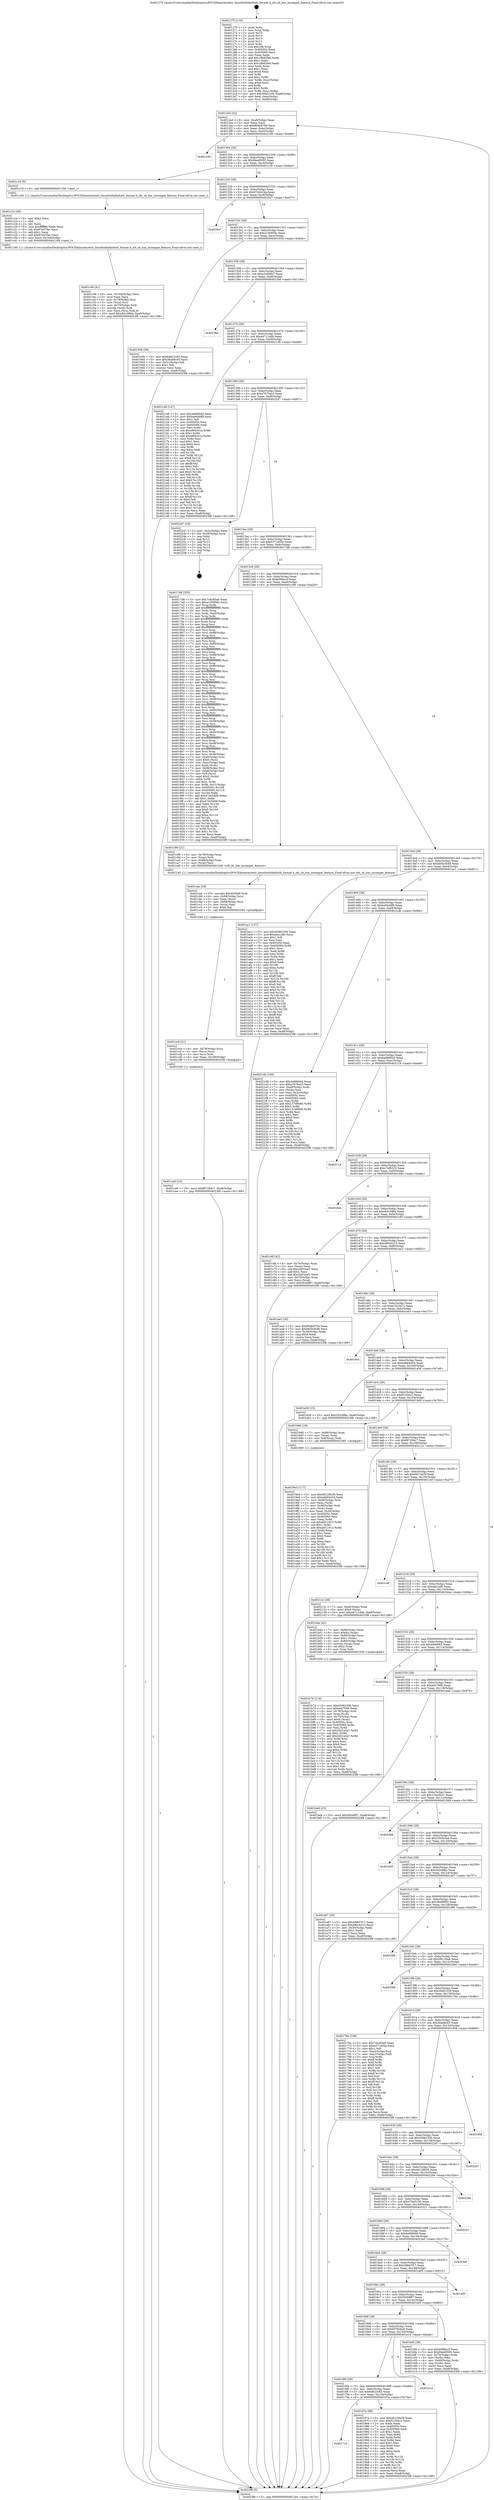 digraph "0x401270" {
  label = "0x401270 (/mnt/c/Users/mathe/Desktop/tcc/POCII/binaries/extr_linuxfsxfslibxfsxfs_format.h_xfs_sb_has_incompat_feature_Final-ollvm.out::main(0))"
  labelloc = "t"
  node[shape=record]

  Entry [label="",width=0.3,height=0.3,shape=circle,fillcolor=black,style=filled]
  "0x4012e4" [label="{
     0x4012e4 [32]\l
     | [instrs]\l
     &nbsp;&nbsp;0x4012e4 \<+6\>: mov -0xa8(%rbp),%eax\l
     &nbsp;&nbsp;0x4012ea \<+2\>: mov %eax,%ecx\l
     &nbsp;&nbsp;0x4012ec \<+6\>: sub $0x90db9764,%ecx\l
     &nbsp;&nbsp;0x4012f2 \<+6\>: mov %eax,-0xbc(%rbp)\l
     &nbsp;&nbsp;0x4012f8 \<+6\>: mov %ecx,-0xc0(%rbp)\l
     &nbsp;&nbsp;0x4012fe \<+6\>: je 0000000000402109 \<main+0xe99\>\l
  }"]
  "0x402109" [label="{
     0x402109\l
  }", style=dashed]
  "0x401304" [label="{
     0x401304 [28]\l
     | [instrs]\l
     &nbsp;&nbsp;0x401304 \<+5\>: jmp 0000000000401309 \<main+0x99\>\l
     &nbsp;&nbsp;0x401309 \<+6\>: mov -0xbc(%rbp),%eax\l
     &nbsp;&nbsp;0x40130f \<+5\>: sub $0x94ed0595,%eax\l
     &nbsp;&nbsp;0x401314 \<+6\>: mov %eax,-0xc4(%rbp)\l
     &nbsp;&nbsp;0x40131a \<+6\>: je 0000000000401c19 \<main+0x9a9\>\l
  }"]
  Exit [label="",width=0.3,height=0.3,shape=circle,fillcolor=black,style=filled,peripheries=2]
  "0x401c19" [label="{
     0x401c19 [5]\l
     | [instrs]\l
     &nbsp;&nbsp;0x401c19 \<+5\>: call 0000000000401160 \<next_i\>\l
     | [calls]\l
     &nbsp;&nbsp;0x401160 \{1\} (/mnt/c/Users/mathe/Desktop/tcc/POCII/binaries/extr_linuxfsxfslibxfsxfs_format.h_xfs_sb_has_incompat_feature_Final-ollvm.out::next_i)\l
  }"]
  "0x401320" [label="{
     0x401320 [28]\l
     | [instrs]\l
     &nbsp;&nbsp;0x401320 \<+5\>: jmp 0000000000401325 \<main+0xb5\>\l
     &nbsp;&nbsp;0x401325 \<+6\>: mov -0xbc(%rbp),%eax\l
     &nbsp;&nbsp;0x40132b \<+5\>: sub $0x9744424a,%eax\l
     &nbsp;&nbsp;0x401330 \<+6\>: mov %eax,-0xc8(%rbp)\l
     &nbsp;&nbsp;0x401336 \<+6\>: je 00000000004020a7 \<main+0xe37\>\l
  }"]
  "0x401ce0" [label="{
     0x401ce0 [15]\l
     | [instrs]\l
     &nbsp;&nbsp;0x401ce0 \<+10\>: movl $0xf87284c7,-0xa8(%rbp)\l
     &nbsp;&nbsp;0x401cea \<+5\>: jmp 00000000004023f8 \<main+0x1188\>\l
  }"]
  "0x4020a7" [label="{
     0x4020a7\l
  }", style=dashed]
  "0x40133c" [label="{
     0x40133c [28]\l
     | [instrs]\l
     &nbsp;&nbsp;0x40133c \<+5\>: jmp 0000000000401341 \<main+0xd1\>\l
     &nbsp;&nbsp;0x401341 \<+6\>: mov -0xbc(%rbp),%eax\l
     &nbsp;&nbsp;0x401347 \<+5\>: sub $0xa150958c,%eax\l
     &nbsp;&nbsp;0x40134c \<+6\>: mov %eax,-0xcc(%rbp)\l
     &nbsp;&nbsp;0x401352 \<+6\>: je 000000000040193b \<main+0x6cb\>\l
  }"]
  "0x401ccb" [label="{
     0x401ccb [21]\l
     | [instrs]\l
     &nbsp;&nbsp;0x401ccb \<+4\>: mov -0x78(%rbp),%rcx\l
     &nbsp;&nbsp;0x401ccf \<+3\>: mov (%rcx),%rcx\l
     &nbsp;&nbsp;0x401cd2 \<+3\>: mov %rcx,%rdi\l
     &nbsp;&nbsp;0x401cd5 \<+6\>: mov %eax,-0x168(%rbp)\l
     &nbsp;&nbsp;0x401cdb \<+5\>: call 0000000000401030 \<free@plt\>\l
     | [calls]\l
     &nbsp;&nbsp;0x401030 \{1\} (unknown)\l
  }"]
  "0x40193b" [label="{
     0x40193b [30]\l
     | [instrs]\l
     &nbsp;&nbsp;0x40193b \<+5\>: mov $0x6d623c63,%eax\l
     &nbsp;&nbsp;0x401940 \<+5\>: mov $0x36ab8c05,%ecx\l
     &nbsp;&nbsp;0x401945 \<+3\>: mov -0x31(%rbp),%dl\l
     &nbsp;&nbsp;0x401948 \<+3\>: test $0x1,%dl\l
     &nbsp;&nbsp;0x40194b \<+3\>: cmovne %ecx,%eax\l
     &nbsp;&nbsp;0x40194e \<+6\>: mov %eax,-0xa8(%rbp)\l
     &nbsp;&nbsp;0x401954 \<+5\>: jmp 00000000004023f8 \<main+0x1188\>\l
  }"]
  "0x401358" [label="{
     0x401358 [28]\l
     | [instrs]\l
     &nbsp;&nbsp;0x401358 \<+5\>: jmp 000000000040135d \<main+0xed\>\l
     &nbsp;&nbsp;0x40135d \<+6\>: mov -0xbc(%rbp),%eax\l
     &nbsp;&nbsp;0x401363 \<+5\>: sub $0xa3c68da7,%eax\l
     &nbsp;&nbsp;0x401368 \<+6\>: mov %eax,-0xd0(%rbp)\l
     &nbsp;&nbsp;0x40136e \<+6\>: je 00000000004023be \<main+0x114e\>\l
  }"]
  "0x401cae" [label="{
     0x401cae [29]\l
     | [instrs]\l
     &nbsp;&nbsp;0x401cae \<+10\>: movabs $0x4030d6,%rdi\l
     &nbsp;&nbsp;0x401cb8 \<+4\>: mov -0x68(%rbp),%rcx\l
     &nbsp;&nbsp;0x401cbc \<+2\>: mov %eax,(%rcx)\l
     &nbsp;&nbsp;0x401cbe \<+4\>: mov -0x68(%rbp),%rcx\l
     &nbsp;&nbsp;0x401cc2 \<+2\>: mov (%rcx),%esi\l
     &nbsp;&nbsp;0x401cc4 \<+2\>: mov $0x0,%al\l
     &nbsp;&nbsp;0x401cc6 \<+5\>: call 0000000000401040 \<printf@plt\>\l
     | [calls]\l
     &nbsp;&nbsp;0x401040 \{1\} (unknown)\l
  }"]
  "0x4023be" [label="{
     0x4023be\l
  }", style=dashed]
  "0x401374" [label="{
     0x401374 [28]\l
     | [instrs]\l
     &nbsp;&nbsp;0x401374 \<+5\>: jmp 0000000000401379 \<main+0x109\>\l
     &nbsp;&nbsp;0x401379 \<+6\>: mov -0xbc(%rbp),%eax\l
     &nbsp;&nbsp;0x40137f \<+5\>: sub $0xa4711ddb,%eax\l
     &nbsp;&nbsp;0x401384 \<+6\>: mov %eax,-0xd4(%rbp)\l
     &nbsp;&nbsp;0x40138a \<+6\>: je 0000000000402148 \<main+0xed8\>\l
  }"]
  "0x401c46" [label="{
     0x401c46 [41]\l
     | [instrs]\l
     &nbsp;&nbsp;0x401c46 \<+6\>: mov -0x164(%rbp),%ecx\l
     &nbsp;&nbsp;0x401c4c \<+3\>: imul %eax,%ecx\l
     &nbsp;&nbsp;0x401c4f \<+4\>: mov -0x78(%rbp),%rsi\l
     &nbsp;&nbsp;0x401c53 \<+3\>: mov (%rsi),%rsi\l
     &nbsp;&nbsp;0x401c56 \<+4\>: mov -0x70(%rbp),%rdi\l
     &nbsp;&nbsp;0x401c5a \<+3\>: movslq (%rdi),%rdi\l
     &nbsp;&nbsp;0x401c5d \<+3\>: mov %ecx,(%rsi,%rdi,4)\l
     &nbsp;&nbsp;0x401c60 \<+10\>: movl $0xcb5c586a,-0xa8(%rbp)\l
     &nbsp;&nbsp;0x401c6a \<+5\>: jmp 00000000004023f8 \<main+0x1188\>\l
  }"]
  "0x402148" [label="{
     0x402148 [147]\l
     | [instrs]\l
     &nbsp;&nbsp;0x402148 \<+5\>: mov $0x4e6fd0dd,%eax\l
     &nbsp;&nbsp;0x40214d \<+5\>: mov $0xba94ddf9,%ecx\l
     &nbsp;&nbsp;0x402152 \<+2\>: mov $0x1,%dl\l
     &nbsp;&nbsp;0x402154 \<+7\>: mov 0x40505c,%esi\l
     &nbsp;&nbsp;0x40215b \<+7\>: mov 0x405060,%edi\l
     &nbsp;&nbsp;0x402162 \<+3\>: mov %esi,%r8d\l
     &nbsp;&nbsp;0x402165 \<+7\>: sub $0xe8f4cb1a,%r8d\l
     &nbsp;&nbsp;0x40216c \<+4\>: sub $0x1,%r8d\l
     &nbsp;&nbsp;0x402170 \<+7\>: add $0xe8f4cb1a,%r8d\l
     &nbsp;&nbsp;0x402177 \<+4\>: imul %r8d,%esi\l
     &nbsp;&nbsp;0x40217b \<+3\>: and $0x1,%esi\l
     &nbsp;&nbsp;0x40217e \<+3\>: cmp $0x0,%esi\l
     &nbsp;&nbsp;0x402181 \<+4\>: sete %r9b\l
     &nbsp;&nbsp;0x402185 \<+3\>: cmp $0xa,%edi\l
     &nbsp;&nbsp;0x402188 \<+4\>: setl %r10b\l
     &nbsp;&nbsp;0x40218c \<+3\>: mov %r9b,%r11b\l
     &nbsp;&nbsp;0x40218f \<+4\>: xor $0xff,%r11b\l
     &nbsp;&nbsp;0x402193 \<+3\>: mov %r10b,%bl\l
     &nbsp;&nbsp;0x402196 \<+3\>: xor $0xff,%bl\l
     &nbsp;&nbsp;0x402199 \<+3\>: xor $0x0,%dl\l
     &nbsp;&nbsp;0x40219c \<+3\>: mov %r11b,%r14b\l
     &nbsp;&nbsp;0x40219f \<+4\>: and $0x0,%r14b\l
     &nbsp;&nbsp;0x4021a3 \<+3\>: and %dl,%r9b\l
     &nbsp;&nbsp;0x4021a6 \<+3\>: mov %bl,%r15b\l
     &nbsp;&nbsp;0x4021a9 \<+4\>: and $0x0,%r15b\l
     &nbsp;&nbsp;0x4021ad \<+3\>: and %dl,%r10b\l
     &nbsp;&nbsp;0x4021b0 \<+3\>: or %r9b,%r14b\l
     &nbsp;&nbsp;0x4021b3 \<+3\>: or %r10b,%r15b\l
     &nbsp;&nbsp;0x4021b6 \<+3\>: xor %r15b,%r14b\l
     &nbsp;&nbsp;0x4021b9 \<+3\>: or %bl,%r11b\l
     &nbsp;&nbsp;0x4021bc \<+4\>: xor $0xff,%r11b\l
     &nbsp;&nbsp;0x4021c0 \<+3\>: or $0x0,%dl\l
     &nbsp;&nbsp;0x4021c3 \<+3\>: and %dl,%r11b\l
     &nbsp;&nbsp;0x4021c6 \<+3\>: or %r11b,%r14b\l
     &nbsp;&nbsp;0x4021c9 \<+4\>: test $0x1,%r14b\l
     &nbsp;&nbsp;0x4021cd \<+3\>: cmovne %ecx,%eax\l
     &nbsp;&nbsp;0x4021d0 \<+6\>: mov %eax,-0xa8(%rbp)\l
     &nbsp;&nbsp;0x4021d6 \<+5\>: jmp 00000000004023f8 \<main+0x1188\>\l
  }"]
  "0x401390" [label="{
     0x401390 [28]\l
     | [instrs]\l
     &nbsp;&nbsp;0x401390 \<+5\>: jmp 0000000000401395 \<main+0x125\>\l
     &nbsp;&nbsp;0x401395 \<+6\>: mov -0xbc(%rbp),%eax\l
     &nbsp;&nbsp;0x40139b \<+5\>: sub $0xa767bac3,%eax\l
     &nbsp;&nbsp;0x4013a0 \<+6\>: mov %eax,-0xd8(%rbp)\l
     &nbsp;&nbsp;0x4013a6 \<+6\>: je 0000000000402247 \<main+0xfd7\>\l
  }"]
  "0x401c1e" [label="{
     0x401c1e [40]\l
     | [instrs]\l
     &nbsp;&nbsp;0x401c1e \<+5\>: mov $0x2,%ecx\l
     &nbsp;&nbsp;0x401c23 \<+1\>: cltd\l
     &nbsp;&nbsp;0x401c24 \<+2\>: idiv %ecx\l
     &nbsp;&nbsp;0x401c26 \<+6\>: imul $0xfffffffe,%edx,%ecx\l
     &nbsp;&nbsp;0x401c2c \<+6\>: sub $0x87e07fac,%ecx\l
     &nbsp;&nbsp;0x401c32 \<+3\>: add $0x1,%ecx\l
     &nbsp;&nbsp;0x401c35 \<+6\>: add $0x87e07fac,%ecx\l
     &nbsp;&nbsp;0x401c3b \<+6\>: mov %ecx,-0x164(%rbp)\l
     &nbsp;&nbsp;0x401c41 \<+5\>: call 0000000000401160 \<next_i\>\l
     | [calls]\l
     &nbsp;&nbsp;0x401160 \{1\} (/mnt/c/Users/mathe/Desktop/tcc/POCII/binaries/extr_linuxfsxfslibxfsxfs_format.h_xfs_sb_has_incompat_feature_Final-ollvm.out::next_i)\l
  }"]
  "0x402247" [label="{
     0x402247 [18]\l
     | [instrs]\l
     &nbsp;&nbsp;0x402247 \<+3\>: mov -0x2c(%rbp),%eax\l
     &nbsp;&nbsp;0x40224a \<+4\>: lea -0x28(%rbp),%rsp\l
     &nbsp;&nbsp;0x40224e \<+1\>: pop %rbx\l
     &nbsp;&nbsp;0x40224f \<+2\>: pop %r12\l
     &nbsp;&nbsp;0x402251 \<+2\>: pop %r13\l
     &nbsp;&nbsp;0x402253 \<+2\>: pop %r14\l
     &nbsp;&nbsp;0x402255 \<+2\>: pop %r15\l
     &nbsp;&nbsp;0x402257 \<+1\>: pop %rbp\l
     &nbsp;&nbsp;0x402258 \<+1\>: ret\l
  }"]
  "0x4013ac" [label="{
     0x4013ac [28]\l
     | [instrs]\l
     &nbsp;&nbsp;0x4013ac \<+5\>: jmp 00000000004013b1 \<main+0x141\>\l
     &nbsp;&nbsp;0x4013b1 \<+6\>: mov -0xbc(%rbp),%eax\l
     &nbsp;&nbsp;0x4013b7 \<+5\>: sub $0xb371405e,%eax\l
     &nbsp;&nbsp;0x4013bc \<+6\>: mov %eax,-0xdc(%rbp)\l
     &nbsp;&nbsp;0x4013c2 \<+6\>: je 00000000004017d8 \<main+0x568\>\l
  }"]
  "0x401b74" [label="{
     0x401b74 [114]\l
     | [instrs]\l
     &nbsp;&nbsp;0x401b74 \<+5\>: mov $0x45962356,%ecx\l
     &nbsp;&nbsp;0x401b79 \<+5\>: mov $0xeeb7066,%edx\l
     &nbsp;&nbsp;0x401b7e \<+4\>: mov -0x78(%rbp),%rdi\l
     &nbsp;&nbsp;0x401b82 \<+3\>: mov %rax,(%rdi)\l
     &nbsp;&nbsp;0x401b85 \<+4\>: mov -0x70(%rbp),%rax\l
     &nbsp;&nbsp;0x401b89 \<+6\>: movl $0x0,(%rax)\l
     &nbsp;&nbsp;0x401b8f \<+7\>: mov 0x40505c,%esi\l
     &nbsp;&nbsp;0x401b96 \<+8\>: mov 0x405060,%r8d\l
     &nbsp;&nbsp;0x401b9e \<+3\>: mov %esi,%r9d\l
     &nbsp;&nbsp;0x401ba1 \<+7\>: sub $0x2d21a5a7,%r9d\l
     &nbsp;&nbsp;0x401ba8 \<+4\>: sub $0x1,%r9d\l
     &nbsp;&nbsp;0x401bac \<+7\>: add $0x2d21a5a7,%r9d\l
     &nbsp;&nbsp;0x401bb3 \<+4\>: imul %r9d,%esi\l
     &nbsp;&nbsp;0x401bb7 \<+3\>: and $0x1,%esi\l
     &nbsp;&nbsp;0x401bba \<+3\>: cmp $0x0,%esi\l
     &nbsp;&nbsp;0x401bbd \<+4\>: sete %r10b\l
     &nbsp;&nbsp;0x401bc1 \<+4\>: cmp $0xa,%r8d\l
     &nbsp;&nbsp;0x401bc5 \<+4\>: setl %r11b\l
     &nbsp;&nbsp;0x401bc9 \<+3\>: mov %r10b,%bl\l
     &nbsp;&nbsp;0x401bcc \<+3\>: and %r11b,%bl\l
     &nbsp;&nbsp;0x401bcf \<+3\>: xor %r11b,%r10b\l
     &nbsp;&nbsp;0x401bd2 \<+3\>: or %r10b,%bl\l
     &nbsp;&nbsp;0x401bd5 \<+3\>: test $0x1,%bl\l
     &nbsp;&nbsp;0x401bd8 \<+3\>: cmovne %edx,%ecx\l
     &nbsp;&nbsp;0x401bdb \<+6\>: mov %ecx,-0xa8(%rbp)\l
     &nbsp;&nbsp;0x401be1 \<+5\>: jmp 00000000004023f8 \<main+0x1188\>\l
  }"]
  "0x4017d8" [label="{
     0x4017d8 [355]\l
     | [instrs]\l
     &nbsp;&nbsp;0x4017d8 \<+5\>: mov $0x7c6c85a0,%eax\l
     &nbsp;&nbsp;0x4017dd \<+5\>: mov $0xa150958c,%ecx\l
     &nbsp;&nbsp;0x4017e2 \<+3\>: mov %rsp,%rdx\l
     &nbsp;&nbsp;0x4017e5 \<+4\>: add $0xfffffffffffffff0,%rdx\l
     &nbsp;&nbsp;0x4017e9 \<+3\>: mov %rdx,%rsp\l
     &nbsp;&nbsp;0x4017ec \<+7\>: mov %rdx,-0xa0(%rbp)\l
     &nbsp;&nbsp;0x4017f3 \<+3\>: mov %rsp,%rdx\l
     &nbsp;&nbsp;0x4017f6 \<+4\>: add $0xfffffffffffffff0,%rdx\l
     &nbsp;&nbsp;0x4017fa \<+3\>: mov %rdx,%rsp\l
     &nbsp;&nbsp;0x4017fd \<+3\>: mov %rsp,%rsi\l
     &nbsp;&nbsp;0x401800 \<+4\>: add $0xfffffffffffffff0,%rsi\l
     &nbsp;&nbsp;0x401804 \<+3\>: mov %rsi,%rsp\l
     &nbsp;&nbsp;0x401807 \<+7\>: mov %rsi,-0x98(%rbp)\l
     &nbsp;&nbsp;0x40180e \<+3\>: mov %rsp,%rsi\l
     &nbsp;&nbsp;0x401811 \<+4\>: add $0xfffffffffffffff0,%rsi\l
     &nbsp;&nbsp;0x401815 \<+3\>: mov %rsi,%rsp\l
     &nbsp;&nbsp;0x401818 \<+7\>: mov %rsi,-0x90(%rbp)\l
     &nbsp;&nbsp;0x40181f \<+3\>: mov %rsp,%rsi\l
     &nbsp;&nbsp;0x401822 \<+4\>: add $0xfffffffffffffff0,%rsi\l
     &nbsp;&nbsp;0x401826 \<+3\>: mov %rsi,%rsp\l
     &nbsp;&nbsp;0x401829 \<+7\>: mov %rsi,-0x88(%rbp)\l
     &nbsp;&nbsp;0x401830 \<+3\>: mov %rsp,%rsi\l
     &nbsp;&nbsp;0x401833 \<+4\>: add $0xfffffffffffffff0,%rsi\l
     &nbsp;&nbsp;0x401837 \<+3\>: mov %rsi,%rsp\l
     &nbsp;&nbsp;0x40183a \<+4\>: mov %rsi,-0x80(%rbp)\l
     &nbsp;&nbsp;0x40183e \<+3\>: mov %rsp,%rsi\l
     &nbsp;&nbsp;0x401841 \<+4\>: add $0xfffffffffffffff0,%rsi\l
     &nbsp;&nbsp;0x401845 \<+3\>: mov %rsi,%rsp\l
     &nbsp;&nbsp;0x401848 \<+4\>: mov %rsi,-0x78(%rbp)\l
     &nbsp;&nbsp;0x40184c \<+3\>: mov %rsp,%rsi\l
     &nbsp;&nbsp;0x40184f \<+4\>: add $0xfffffffffffffff0,%rsi\l
     &nbsp;&nbsp;0x401853 \<+3\>: mov %rsi,%rsp\l
     &nbsp;&nbsp;0x401856 \<+4\>: mov %rsi,-0x70(%rbp)\l
     &nbsp;&nbsp;0x40185a \<+3\>: mov %rsp,%rsi\l
     &nbsp;&nbsp;0x40185d \<+4\>: add $0xfffffffffffffff0,%rsi\l
     &nbsp;&nbsp;0x401861 \<+3\>: mov %rsi,%rsp\l
     &nbsp;&nbsp;0x401864 \<+4\>: mov %rsi,-0x68(%rbp)\l
     &nbsp;&nbsp;0x401868 \<+3\>: mov %rsp,%rsi\l
     &nbsp;&nbsp;0x40186b \<+4\>: add $0xfffffffffffffff0,%rsi\l
     &nbsp;&nbsp;0x40186f \<+3\>: mov %rsi,%rsp\l
     &nbsp;&nbsp;0x401872 \<+4\>: mov %rsi,-0x60(%rbp)\l
     &nbsp;&nbsp;0x401876 \<+3\>: mov %rsp,%rsi\l
     &nbsp;&nbsp;0x401879 \<+4\>: add $0xfffffffffffffff0,%rsi\l
     &nbsp;&nbsp;0x40187d \<+3\>: mov %rsi,%rsp\l
     &nbsp;&nbsp;0x401880 \<+4\>: mov %rsi,-0x58(%rbp)\l
     &nbsp;&nbsp;0x401884 \<+3\>: mov %rsp,%rsi\l
     &nbsp;&nbsp;0x401887 \<+4\>: add $0xfffffffffffffff0,%rsi\l
     &nbsp;&nbsp;0x40188b \<+3\>: mov %rsi,%rsp\l
     &nbsp;&nbsp;0x40188e \<+4\>: mov %rsi,-0x50(%rbp)\l
     &nbsp;&nbsp;0x401892 \<+3\>: mov %rsp,%rsi\l
     &nbsp;&nbsp;0x401895 \<+4\>: add $0xfffffffffffffff0,%rsi\l
     &nbsp;&nbsp;0x401899 \<+3\>: mov %rsi,%rsp\l
     &nbsp;&nbsp;0x40189c \<+4\>: mov %rsi,-0x48(%rbp)\l
     &nbsp;&nbsp;0x4018a0 \<+3\>: mov %rsp,%rsi\l
     &nbsp;&nbsp;0x4018a3 \<+4\>: add $0xfffffffffffffff0,%rsi\l
     &nbsp;&nbsp;0x4018a7 \<+3\>: mov %rsi,%rsp\l
     &nbsp;&nbsp;0x4018aa \<+4\>: mov %rsi,-0x40(%rbp)\l
     &nbsp;&nbsp;0x4018ae \<+7\>: mov -0xa0(%rbp),%rsi\l
     &nbsp;&nbsp;0x4018b5 \<+6\>: movl $0x0,(%rsi)\l
     &nbsp;&nbsp;0x4018bb \<+6\>: mov -0xac(%rbp),%edi\l
     &nbsp;&nbsp;0x4018c1 \<+2\>: mov %edi,(%rdx)\l
     &nbsp;&nbsp;0x4018c3 \<+7\>: mov -0x98(%rbp),%rsi\l
     &nbsp;&nbsp;0x4018ca \<+7\>: mov -0xb8(%rbp),%r8\l
     &nbsp;&nbsp;0x4018d1 \<+3\>: mov %r8,(%rsi)\l
     &nbsp;&nbsp;0x4018d4 \<+3\>: cmpl $0x2,(%rdx)\l
     &nbsp;&nbsp;0x4018d7 \<+4\>: setne %r9b\l
     &nbsp;&nbsp;0x4018db \<+4\>: and $0x1,%r9b\l
     &nbsp;&nbsp;0x4018df \<+4\>: mov %r9b,-0x31(%rbp)\l
     &nbsp;&nbsp;0x4018e3 \<+8\>: mov 0x40505c,%r10d\l
     &nbsp;&nbsp;0x4018eb \<+8\>: mov 0x405060,%r11d\l
     &nbsp;&nbsp;0x4018f3 \<+3\>: mov %r10d,%ebx\l
     &nbsp;&nbsp;0x4018f6 \<+6\>: add $0x472b5d06,%ebx\l
     &nbsp;&nbsp;0x4018fc \<+3\>: sub $0x1,%ebx\l
     &nbsp;&nbsp;0x4018ff \<+6\>: sub $0x472b5d06,%ebx\l
     &nbsp;&nbsp;0x401905 \<+4\>: imul %ebx,%r10d\l
     &nbsp;&nbsp;0x401909 \<+4\>: and $0x1,%r10d\l
     &nbsp;&nbsp;0x40190d \<+4\>: cmp $0x0,%r10d\l
     &nbsp;&nbsp;0x401911 \<+4\>: sete %r9b\l
     &nbsp;&nbsp;0x401915 \<+4\>: cmp $0xa,%r11d\l
     &nbsp;&nbsp;0x401919 \<+4\>: setl %r14b\l
     &nbsp;&nbsp;0x40191d \<+3\>: mov %r9b,%r15b\l
     &nbsp;&nbsp;0x401920 \<+3\>: and %r14b,%r15b\l
     &nbsp;&nbsp;0x401923 \<+3\>: xor %r14b,%r9b\l
     &nbsp;&nbsp;0x401926 \<+3\>: or %r9b,%r15b\l
     &nbsp;&nbsp;0x401929 \<+4\>: test $0x1,%r15b\l
     &nbsp;&nbsp;0x40192d \<+3\>: cmovne %ecx,%eax\l
     &nbsp;&nbsp;0x401930 \<+6\>: mov %eax,-0xa8(%rbp)\l
     &nbsp;&nbsp;0x401936 \<+5\>: jmp 00000000004023f8 \<main+0x1188\>\l
  }"]
  "0x4013c8" [label="{
     0x4013c8 [28]\l
     | [instrs]\l
     &nbsp;&nbsp;0x4013c8 \<+5\>: jmp 00000000004013cd \<main+0x15d\>\l
     &nbsp;&nbsp;0x4013cd \<+6\>: mov -0xbc(%rbp),%eax\l
     &nbsp;&nbsp;0x4013d3 \<+5\>: sub $0xb5f9accf,%eax\l
     &nbsp;&nbsp;0x4013d8 \<+6\>: mov %eax,-0xe0(%rbp)\l
     &nbsp;&nbsp;0x4013de \<+6\>: je 0000000000401c99 \<main+0xa29\>\l
  }"]
  "0x4019e3" [label="{
     0x4019e3 [117]\l
     | [instrs]\l
     &nbsp;&nbsp;0x4019e3 \<+5\>: mov $0x46129b59,%ecx\l
     &nbsp;&nbsp;0x4019e8 \<+5\>: mov $0xedb64454,%edx\l
     &nbsp;&nbsp;0x4019ed \<+7\>: mov -0x90(%rbp),%rdi\l
     &nbsp;&nbsp;0x4019f4 \<+2\>: mov %eax,(%rdi)\l
     &nbsp;&nbsp;0x4019f6 \<+7\>: mov -0x90(%rbp),%rdi\l
     &nbsp;&nbsp;0x4019fd \<+2\>: mov (%rdi),%eax\l
     &nbsp;&nbsp;0x4019ff \<+3\>: mov %eax,-0x30(%rbp)\l
     &nbsp;&nbsp;0x401a02 \<+7\>: mov 0x40505c,%eax\l
     &nbsp;&nbsp;0x401a09 \<+7\>: mov 0x405060,%esi\l
     &nbsp;&nbsp;0x401a10 \<+3\>: mov %eax,%r8d\l
     &nbsp;&nbsp;0x401a13 \<+7\>: sub $0xabf11913,%r8d\l
     &nbsp;&nbsp;0x401a1a \<+4\>: sub $0x1,%r8d\l
     &nbsp;&nbsp;0x401a1e \<+7\>: add $0xabf11913,%r8d\l
     &nbsp;&nbsp;0x401a25 \<+4\>: imul %r8d,%eax\l
     &nbsp;&nbsp;0x401a29 \<+3\>: and $0x1,%eax\l
     &nbsp;&nbsp;0x401a2c \<+3\>: cmp $0x0,%eax\l
     &nbsp;&nbsp;0x401a2f \<+4\>: sete %r9b\l
     &nbsp;&nbsp;0x401a33 \<+3\>: cmp $0xa,%esi\l
     &nbsp;&nbsp;0x401a36 \<+4\>: setl %r10b\l
     &nbsp;&nbsp;0x401a3a \<+3\>: mov %r9b,%r11b\l
     &nbsp;&nbsp;0x401a3d \<+3\>: and %r10b,%r11b\l
     &nbsp;&nbsp;0x401a40 \<+3\>: xor %r10b,%r9b\l
     &nbsp;&nbsp;0x401a43 \<+3\>: or %r9b,%r11b\l
     &nbsp;&nbsp;0x401a46 \<+4\>: test $0x1,%r11b\l
     &nbsp;&nbsp;0x401a4a \<+3\>: cmovne %edx,%ecx\l
     &nbsp;&nbsp;0x401a4d \<+6\>: mov %ecx,-0xa8(%rbp)\l
     &nbsp;&nbsp;0x401a53 \<+5\>: jmp 00000000004023f8 \<main+0x1188\>\l
  }"]
  "0x401c99" [label="{
     0x401c99 [21]\l
     | [instrs]\l
     &nbsp;&nbsp;0x401c99 \<+4\>: mov -0x78(%rbp),%rax\l
     &nbsp;&nbsp;0x401c9d \<+3\>: mov (%rax),%rdi\l
     &nbsp;&nbsp;0x401ca0 \<+7\>: mov -0x88(%rbp),%rax\l
     &nbsp;&nbsp;0x401ca7 \<+2\>: mov (%rax),%esi\l
     &nbsp;&nbsp;0x401ca9 \<+5\>: call 0000000000401240 \<xfs_sb_has_incompat_feature\>\l
     | [calls]\l
     &nbsp;&nbsp;0x401240 \{1\} (/mnt/c/Users/mathe/Desktop/tcc/POCII/binaries/extr_linuxfsxfslibxfsxfs_format.h_xfs_sb_has_incompat_feature_Final-ollvm.out::xfs_sb_has_incompat_feature)\l
  }"]
  "0x4013e4" [label="{
     0x4013e4 [28]\l
     | [instrs]\l
     &nbsp;&nbsp;0x4013e4 \<+5\>: jmp 00000000004013e9 \<main+0x179\>\l
     &nbsp;&nbsp;0x4013e9 \<+6\>: mov -0xbc(%rbp),%eax\l
     &nbsp;&nbsp;0x4013ef \<+5\>: sub $0xb65b3b48,%eax\l
     &nbsp;&nbsp;0x4013f4 \<+6\>: mov %eax,-0xe4(%rbp)\l
     &nbsp;&nbsp;0x4013fa \<+6\>: je 0000000000401ac1 \<main+0x851\>\l
  }"]
  "0x401710" [label="{
     0x401710\l
  }", style=dashed]
  "0x401ac1" [label="{
     0x401ac1 [137]\l
     | [instrs]\l
     &nbsp;&nbsp;0x401ac1 \<+5\>: mov $0x45962356,%eax\l
     &nbsp;&nbsp;0x401ac6 \<+5\>: mov $0xabe1af0,%ecx\l
     &nbsp;&nbsp;0x401acb \<+2\>: mov $0x1,%dl\l
     &nbsp;&nbsp;0x401acd \<+2\>: xor %esi,%esi\l
     &nbsp;&nbsp;0x401acf \<+7\>: mov 0x40505c,%edi\l
     &nbsp;&nbsp;0x401ad6 \<+8\>: mov 0x405060,%r8d\l
     &nbsp;&nbsp;0x401ade \<+3\>: sub $0x1,%esi\l
     &nbsp;&nbsp;0x401ae1 \<+3\>: mov %edi,%r9d\l
     &nbsp;&nbsp;0x401ae4 \<+3\>: add %esi,%r9d\l
     &nbsp;&nbsp;0x401ae7 \<+4\>: imul %r9d,%edi\l
     &nbsp;&nbsp;0x401aeb \<+3\>: and $0x1,%edi\l
     &nbsp;&nbsp;0x401aee \<+3\>: cmp $0x0,%edi\l
     &nbsp;&nbsp;0x401af1 \<+4\>: sete %r10b\l
     &nbsp;&nbsp;0x401af5 \<+4\>: cmp $0xa,%r8d\l
     &nbsp;&nbsp;0x401af9 \<+4\>: setl %r11b\l
     &nbsp;&nbsp;0x401afd \<+3\>: mov %r10b,%bl\l
     &nbsp;&nbsp;0x401b00 \<+3\>: xor $0xff,%bl\l
     &nbsp;&nbsp;0x401b03 \<+3\>: mov %r11b,%r14b\l
     &nbsp;&nbsp;0x401b06 \<+4\>: xor $0xff,%r14b\l
     &nbsp;&nbsp;0x401b0a \<+3\>: xor $0x0,%dl\l
     &nbsp;&nbsp;0x401b0d \<+3\>: mov %bl,%r15b\l
     &nbsp;&nbsp;0x401b10 \<+4\>: and $0x0,%r15b\l
     &nbsp;&nbsp;0x401b14 \<+3\>: and %dl,%r10b\l
     &nbsp;&nbsp;0x401b17 \<+3\>: mov %r14b,%r12b\l
     &nbsp;&nbsp;0x401b1a \<+4\>: and $0x0,%r12b\l
     &nbsp;&nbsp;0x401b1e \<+3\>: and %dl,%r11b\l
     &nbsp;&nbsp;0x401b21 \<+3\>: or %r10b,%r15b\l
     &nbsp;&nbsp;0x401b24 \<+3\>: or %r11b,%r12b\l
     &nbsp;&nbsp;0x401b27 \<+3\>: xor %r12b,%r15b\l
     &nbsp;&nbsp;0x401b2a \<+3\>: or %r14b,%bl\l
     &nbsp;&nbsp;0x401b2d \<+3\>: xor $0xff,%bl\l
     &nbsp;&nbsp;0x401b30 \<+3\>: or $0x0,%dl\l
     &nbsp;&nbsp;0x401b33 \<+2\>: and %dl,%bl\l
     &nbsp;&nbsp;0x401b35 \<+3\>: or %bl,%r15b\l
     &nbsp;&nbsp;0x401b38 \<+4\>: test $0x1,%r15b\l
     &nbsp;&nbsp;0x401b3c \<+3\>: cmovne %ecx,%eax\l
     &nbsp;&nbsp;0x401b3f \<+6\>: mov %eax,-0xa8(%rbp)\l
     &nbsp;&nbsp;0x401b45 \<+5\>: jmp 00000000004023f8 \<main+0x1188\>\l
  }"]
  "0x401400" [label="{
     0x401400 [28]\l
     | [instrs]\l
     &nbsp;&nbsp;0x401400 \<+5\>: jmp 0000000000401405 \<main+0x195\>\l
     &nbsp;&nbsp;0x401405 \<+6\>: mov -0xbc(%rbp),%eax\l
     &nbsp;&nbsp;0x40140b \<+5\>: sub $0xba94ddf9,%eax\l
     &nbsp;&nbsp;0x401410 \<+6\>: mov %eax,-0xe8(%rbp)\l
     &nbsp;&nbsp;0x401416 \<+6\>: je 00000000004021db \<main+0xf6b\>\l
  }"]
  "0x40197a" [label="{
     0x40197a [86]\l
     | [instrs]\l
     &nbsp;&nbsp;0x40197a \<+5\>: mov $0x46129b59,%eax\l
     &nbsp;&nbsp;0x40197f \<+5\>: mov $0xf21f34c2,%ecx\l
     &nbsp;&nbsp;0x401984 \<+2\>: xor %edx,%edx\l
     &nbsp;&nbsp;0x401986 \<+7\>: mov 0x40505c,%esi\l
     &nbsp;&nbsp;0x40198d \<+7\>: mov 0x405060,%edi\l
     &nbsp;&nbsp;0x401994 \<+3\>: sub $0x1,%edx\l
     &nbsp;&nbsp;0x401997 \<+3\>: mov %esi,%r8d\l
     &nbsp;&nbsp;0x40199a \<+3\>: add %edx,%r8d\l
     &nbsp;&nbsp;0x40199d \<+4\>: imul %r8d,%esi\l
     &nbsp;&nbsp;0x4019a1 \<+3\>: and $0x1,%esi\l
     &nbsp;&nbsp;0x4019a4 \<+3\>: cmp $0x0,%esi\l
     &nbsp;&nbsp;0x4019a7 \<+4\>: sete %r9b\l
     &nbsp;&nbsp;0x4019ab \<+3\>: cmp $0xa,%edi\l
     &nbsp;&nbsp;0x4019ae \<+4\>: setl %r10b\l
     &nbsp;&nbsp;0x4019b2 \<+3\>: mov %r9b,%r11b\l
     &nbsp;&nbsp;0x4019b5 \<+3\>: and %r10b,%r11b\l
     &nbsp;&nbsp;0x4019b8 \<+3\>: xor %r10b,%r9b\l
     &nbsp;&nbsp;0x4019bb \<+3\>: or %r9b,%r11b\l
     &nbsp;&nbsp;0x4019be \<+4\>: test $0x1,%r11b\l
     &nbsp;&nbsp;0x4019c2 \<+3\>: cmovne %ecx,%eax\l
     &nbsp;&nbsp;0x4019c5 \<+6\>: mov %eax,-0xa8(%rbp)\l
     &nbsp;&nbsp;0x4019cb \<+5\>: jmp 00000000004023f8 \<main+0x1188\>\l
  }"]
  "0x4021db" [label="{
     0x4021db [108]\l
     | [instrs]\l
     &nbsp;&nbsp;0x4021db \<+5\>: mov $0x4e6fd0dd,%eax\l
     &nbsp;&nbsp;0x4021e0 \<+5\>: mov $0xa767bac3,%ecx\l
     &nbsp;&nbsp;0x4021e5 \<+7\>: mov -0xa0(%rbp),%rdx\l
     &nbsp;&nbsp;0x4021ec \<+2\>: mov (%rdx),%esi\l
     &nbsp;&nbsp;0x4021ee \<+3\>: mov %esi,-0x2c(%rbp)\l
     &nbsp;&nbsp;0x4021f1 \<+7\>: mov 0x40505c,%esi\l
     &nbsp;&nbsp;0x4021f8 \<+7\>: mov 0x405060,%edi\l
     &nbsp;&nbsp;0x4021ff \<+3\>: mov %esi,%r8d\l
     &nbsp;&nbsp;0x402202 \<+7\>: add $0x137d8b66,%r8d\l
     &nbsp;&nbsp;0x402209 \<+4\>: sub $0x1,%r8d\l
     &nbsp;&nbsp;0x40220d \<+7\>: sub $0x137d8b66,%r8d\l
     &nbsp;&nbsp;0x402214 \<+4\>: imul %r8d,%esi\l
     &nbsp;&nbsp;0x402218 \<+3\>: and $0x1,%esi\l
     &nbsp;&nbsp;0x40221b \<+3\>: cmp $0x0,%esi\l
     &nbsp;&nbsp;0x40221e \<+4\>: sete %r9b\l
     &nbsp;&nbsp;0x402222 \<+3\>: cmp $0xa,%edi\l
     &nbsp;&nbsp;0x402225 \<+4\>: setl %r10b\l
     &nbsp;&nbsp;0x402229 \<+3\>: mov %r9b,%r11b\l
     &nbsp;&nbsp;0x40222c \<+3\>: and %r10b,%r11b\l
     &nbsp;&nbsp;0x40222f \<+3\>: xor %r10b,%r9b\l
     &nbsp;&nbsp;0x402232 \<+3\>: or %r9b,%r11b\l
     &nbsp;&nbsp;0x402235 \<+4\>: test $0x1,%r11b\l
     &nbsp;&nbsp;0x402239 \<+3\>: cmovne %ecx,%eax\l
     &nbsp;&nbsp;0x40223c \<+6\>: mov %eax,-0xa8(%rbp)\l
     &nbsp;&nbsp;0x402242 \<+5\>: jmp 00000000004023f8 \<main+0x1188\>\l
  }"]
  "0x40141c" [label="{
     0x40141c [28]\l
     | [instrs]\l
     &nbsp;&nbsp;0x40141c \<+5\>: jmp 0000000000401421 \<main+0x1b1\>\l
     &nbsp;&nbsp;0x401421 \<+6\>: mov -0xbc(%rbp),%eax\l
     &nbsp;&nbsp;0x401427 \<+5\>: sub $0xba996843,%eax\l
     &nbsp;&nbsp;0x40142c \<+6\>: mov %eax,-0xec(%rbp)\l
     &nbsp;&nbsp;0x401432 \<+6\>: je 0000000000402118 \<main+0xea8\>\l
  }"]
  "0x4016f4" [label="{
     0x4016f4 [28]\l
     | [instrs]\l
     &nbsp;&nbsp;0x4016f4 \<+5\>: jmp 00000000004016f9 \<main+0x489\>\l
     &nbsp;&nbsp;0x4016f9 \<+6\>: mov -0xbc(%rbp),%eax\l
     &nbsp;&nbsp;0x4016ff \<+5\>: sub $0x6d623c63,%eax\l
     &nbsp;&nbsp;0x401704 \<+6\>: mov %eax,-0x154(%rbp)\l
     &nbsp;&nbsp;0x40170a \<+6\>: je 000000000040197a \<main+0x70a\>\l
  }"]
  "0x402118" [label="{
     0x402118\l
  }", style=dashed]
  "0x401438" [label="{
     0x401438 [28]\l
     | [instrs]\l
     &nbsp;&nbsp;0x401438 \<+5\>: jmp 000000000040143d \<main+0x1cd\>\l
     &nbsp;&nbsp;0x40143d \<+6\>: mov -0xbc(%rbp),%eax\l
     &nbsp;&nbsp;0x401443 \<+5\>: sub $0xc7af6310,%eax\l
     &nbsp;&nbsp;0x401448 \<+6\>: mov %eax,-0xf0(%rbp)\l
     &nbsp;&nbsp;0x40144e \<+6\>: je 0000000000401d4a \<main+0xada\>\l
  }"]
  "0x401e1d" [label="{
     0x401e1d\l
  }", style=dashed]
  "0x401d4a" [label="{
     0x401d4a\l
  }", style=dashed]
  "0x401454" [label="{
     0x401454 [28]\l
     | [instrs]\l
     &nbsp;&nbsp;0x401454 \<+5\>: jmp 0000000000401459 \<main+0x1e9\>\l
     &nbsp;&nbsp;0x401459 \<+6\>: mov -0xbc(%rbp),%eax\l
     &nbsp;&nbsp;0x40145f \<+5\>: sub $0xcb5c586a,%eax\l
     &nbsp;&nbsp;0x401464 \<+6\>: mov %eax,-0xf4(%rbp)\l
     &nbsp;&nbsp;0x40146a \<+6\>: je 0000000000401c6f \<main+0x9ff\>\l
  }"]
  "0x4016d8" [label="{
     0x4016d8 [28]\l
     | [instrs]\l
     &nbsp;&nbsp;0x4016d8 \<+5\>: jmp 00000000004016dd \<main+0x46d\>\l
     &nbsp;&nbsp;0x4016dd \<+6\>: mov -0xbc(%rbp),%eax\l
     &nbsp;&nbsp;0x4016e3 \<+5\>: sub $0x6378cbc8,%eax\l
     &nbsp;&nbsp;0x4016e8 \<+6\>: mov %eax,-0x150(%rbp)\l
     &nbsp;&nbsp;0x4016ee \<+6\>: je 0000000000401e1d \<main+0xbad\>\l
  }"]
  "0x401c6f" [label="{
     0x401c6f [42]\l
     | [instrs]\l
     &nbsp;&nbsp;0x401c6f \<+4\>: mov -0x70(%rbp),%rax\l
     &nbsp;&nbsp;0x401c73 \<+2\>: mov (%rax),%ecx\l
     &nbsp;&nbsp;0x401c75 \<+6\>: sub $0x2e91baf1,%ecx\l
     &nbsp;&nbsp;0x401c7b \<+3\>: add $0x1,%ecx\l
     &nbsp;&nbsp;0x401c7e \<+6\>: add $0x2e91baf1,%ecx\l
     &nbsp;&nbsp;0x401c84 \<+4\>: mov -0x70(%rbp),%rax\l
     &nbsp;&nbsp;0x401c88 \<+2\>: mov %ecx,(%rax)\l
     &nbsp;&nbsp;0x401c8a \<+10\>: movl $0x5fc0df87,-0xa8(%rbp)\l
     &nbsp;&nbsp;0x401c94 \<+5\>: jmp 00000000004023f8 \<main+0x1188\>\l
  }"]
  "0x401470" [label="{
     0x401470 [28]\l
     | [instrs]\l
     &nbsp;&nbsp;0x401470 \<+5\>: jmp 0000000000401475 \<main+0x205\>\l
     &nbsp;&nbsp;0x401475 \<+6\>: mov -0xbc(%rbp),%eax\l
     &nbsp;&nbsp;0x40147b \<+5\>: sub $0xd80cb213,%eax\l
     &nbsp;&nbsp;0x401480 \<+6\>: mov %eax,-0xf8(%rbp)\l
     &nbsp;&nbsp;0x401486 \<+6\>: je 0000000000401aa3 \<main+0x833\>\l
  }"]
  "0x401bf5" [label="{
     0x401bf5 [36]\l
     | [instrs]\l
     &nbsp;&nbsp;0x401bf5 \<+5\>: mov $0xb5f9accf,%eax\l
     &nbsp;&nbsp;0x401bfa \<+5\>: mov $0x94ed0595,%ecx\l
     &nbsp;&nbsp;0x401bff \<+4\>: mov -0x70(%rbp),%rdx\l
     &nbsp;&nbsp;0x401c03 \<+2\>: mov (%rdx),%esi\l
     &nbsp;&nbsp;0x401c05 \<+4\>: mov -0x80(%rbp),%rdx\l
     &nbsp;&nbsp;0x401c09 \<+2\>: cmp (%rdx),%esi\l
     &nbsp;&nbsp;0x401c0b \<+3\>: cmovl %ecx,%eax\l
     &nbsp;&nbsp;0x401c0e \<+6\>: mov %eax,-0xa8(%rbp)\l
     &nbsp;&nbsp;0x401c14 \<+5\>: jmp 00000000004023f8 \<main+0x1188\>\l
  }"]
  "0x401aa3" [label="{
     0x401aa3 [30]\l
     | [instrs]\l
     &nbsp;&nbsp;0x401aa3 \<+5\>: mov $0x90db9764,%eax\l
     &nbsp;&nbsp;0x401aa8 \<+5\>: mov $0xb65b3b48,%ecx\l
     &nbsp;&nbsp;0x401aad \<+3\>: mov -0x30(%rbp),%edx\l
     &nbsp;&nbsp;0x401ab0 \<+3\>: cmp $0x0,%edx\l
     &nbsp;&nbsp;0x401ab3 \<+3\>: cmove %ecx,%eax\l
     &nbsp;&nbsp;0x401ab6 \<+6\>: mov %eax,-0xa8(%rbp)\l
     &nbsp;&nbsp;0x401abc \<+5\>: jmp 00000000004023f8 \<main+0x1188\>\l
  }"]
  "0x40148c" [label="{
     0x40148c [28]\l
     | [instrs]\l
     &nbsp;&nbsp;0x40148c \<+5\>: jmp 0000000000401491 \<main+0x221\>\l
     &nbsp;&nbsp;0x401491 \<+6\>: mov -0xbc(%rbp),%eax\l
     &nbsp;&nbsp;0x401497 \<+5\>: sub $0xe7433e7c,%eax\l
     &nbsp;&nbsp;0x40149c \<+6\>: mov %eax,-0xfc(%rbp)\l
     &nbsp;&nbsp;0x4014a2 \<+6\>: je 0000000000401ee3 \<main+0xc73\>\l
  }"]
  "0x4016bc" [label="{
     0x4016bc [28]\l
     | [instrs]\l
     &nbsp;&nbsp;0x4016bc \<+5\>: jmp 00000000004016c1 \<main+0x451\>\l
     &nbsp;&nbsp;0x4016c1 \<+6\>: mov -0xbc(%rbp),%eax\l
     &nbsp;&nbsp;0x4016c7 \<+5\>: sub $0x5fc0df87,%eax\l
     &nbsp;&nbsp;0x4016cc \<+6\>: mov %eax,-0x14c(%rbp)\l
     &nbsp;&nbsp;0x4016d2 \<+6\>: je 0000000000401bf5 \<main+0x985\>\l
  }"]
  "0x401ee3" [label="{
     0x401ee3\l
  }", style=dashed]
  "0x4014a8" [label="{
     0x4014a8 [28]\l
     | [instrs]\l
     &nbsp;&nbsp;0x4014a8 \<+5\>: jmp 00000000004014ad \<main+0x23d\>\l
     &nbsp;&nbsp;0x4014ad \<+6\>: mov -0xbc(%rbp),%eax\l
     &nbsp;&nbsp;0x4014b3 \<+5\>: sub $0xedb64454,%eax\l
     &nbsp;&nbsp;0x4014b8 \<+6\>: mov %eax,-0x100(%rbp)\l
     &nbsp;&nbsp;0x4014be \<+6\>: je 0000000000401a58 \<main+0x7e8\>\l
  }"]
  "0x401a85" [label="{
     0x401a85\l
  }", style=dashed]
  "0x401a58" [label="{
     0x401a58 [15]\l
     | [instrs]\l
     &nbsp;&nbsp;0x401a58 \<+10\>: movl $0x242c6fbc,-0xa8(%rbp)\l
     &nbsp;&nbsp;0x401a62 \<+5\>: jmp 00000000004023f8 \<main+0x1188\>\l
  }"]
  "0x4014c4" [label="{
     0x4014c4 [28]\l
     | [instrs]\l
     &nbsp;&nbsp;0x4014c4 \<+5\>: jmp 00000000004014c9 \<main+0x259\>\l
     &nbsp;&nbsp;0x4014c9 \<+6\>: mov -0xbc(%rbp),%eax\l
     &nbsp;&nbsp;0x4014cf \<+5\>: sub $0xf21f34c2,%eax\l
     &nbsp;&nbsp;0x4014d4 \<+6\>: mov %eax,-0x104(%rbp)\l
     &nbsp;&nbsp;0x4014da \<+6\>: je 00000000004019d0 \<main+0x760\>\l
  }"]
  "0x4016a0" [label="{
     0x4016a0 [28]\l
     | [instrs]\l
     &nbsp;&nbsp;0x4016a0 \<+5\>: jmp 00000000004016a5 \<main+0x435\>\l
     &nbsp;&nbsp;0x4016a5 \<+6\>: mov -0xbc(%rbp),%eax\l
     &nbsp;&nbsp;0x4016ab \<+5\>: sub $0x588d7f17,%eax\l
     &nbsp;&nbsp;0x4016b0 \<+6\>: mov %eax,-0x148(%rbp)\l
     &nbsp;&nbsp;0x4016b6 \<+6\>: je 0000000000401a85 \<main+0x815\>\l
  }"]
  "0x4019d0" [label="{
     0x4019d0 [19]\l
     | [instrs]\l
     &nbsp;&nbsp;0x4019d0 \<+7\>: mov -0x98(%rbp),%rax\l
     &nbsp;&nbsp;0x4019d7 \<+3\>: mov (%rax),%rax\l
     &nbsp;&nbsp;0x4019da \<+4\>: mov 0x8(%rax),%rdi\l
     &nbsp;&nbsp;0x4019de \<+5\>: call 0000000000401060 \<atoi@plt\>\l
     | [calls]\l
     &nbsp;&nbsp;0x401060 \{1\} (unknown)\l
  }"]
  "0x4014e0" [label="{
     0x4014e0 [28]\l
     | [instrs]\l
     &nbsp;&nbsp;0x4014e0 \<+5\>: jmp 00000000004014e5 \<main+0x275\>\l
     &nbsp;&nbsp;0x4014e5 \<+6\>: mov -0xbc(%rbp),%eax\l
     &nbsp;&nbsp;0x4014eb \<+5\>: sub $0xf87284c7,%eax\l
     &nbsp;&nbsp;0x4014f0 \<+6\>: mov %eax,-0x108(%rbp)\l
     &nbsp;&nbsp;0x4014f6 \<+6\>: je 000000000040212c \<main+0xebc\>\l
  }"]
  "0x4023e0" [label="{
     0x4023e0\l
  }", style=dashed]
  "0x40212c" [label="{
     0x40212c [28]\l
     | [instrs]\l
     &nbsp;&nbsp;0x40212c \<+7\>: mov -0xa0(%rbp),%rax\l
     &nbsp;&nbsp;0x402133 \<+6\>: movl $0x0,(%rax)\l
     &nbsp;&nbsp;0x402139 \<+10\>: movl $0xa4711ddb,-0xa8(%rbp)\l
     &nbsp;&nbsp;0x402143 \<+5\>: jmp 00000000004023f8 \<main+0x1188\>\l
  }"]
  "0x4014fc" [label="{
     0x4014fc [28]\l
     | [instrs]\l
     &nbsp;&nbsp;0x4014fc \<+5\>: jmp 0000000000401501 \<main+0x291\>\l
     &nbsp;&nbsp;0x401501 \<+6\>: mov -0xbc(%rbp),%eax\l
     &nbsp;&nbsp;0x401507 \<+5\>: sub $0xfd27ab3f,%eax\l
     &nbsp;&nbsp;0x40150c \<+6\>: mov %eax,-0x10c(%rbp)\l
     &nbsp;&nbsp;0x401512 \<+6\>: je 0000000000401cef \<main+0xa7f\>\l
  }"]
  "0x401684" [label="{
     0x401684 [28]\l
     | [instrs]\l
     &nbsp;&nbsp;0x401684 \<+5\>: jmp 0000000000401689 \<main+0x419\>\l
     &nbsp;&nbsp;0x401689 \<+6\>: mov -0xbc(%rbp),%eax\l
     &nbsp;&nbsp;0x40168f \<+5\>: sub $0x4e6fd0dd,%eax\l
     &nbsp;&nbsp;0x401694 \<+6\>: mov %eax,-0x144(%rbp)\l
     &nbsp;&nbsp;0x40169a \<+6\>: je 00000000004023e0 \<main+0x1170\>\l
  }"]
  "0x401cef" [label="{
     0x401cef\l
  }", style=dashed]
  "0x401518" [label="{
     0x401518 [28]\l
     | [instrs]\l
     &nbsp;&nbsp;0x401518 \<+5\>: jmp 000000000040151d \<main+0x2ad\>\l
     &nbsp;&nbsp;0x40151d \<+6\>: mov -0xbc(%rbp),%eax\l
     &nbsp;&nbsp;0x401523 \<+5\>: sub $0xabe1af0,%eax\l
     &nbsp;&nbsp;0x401528 \<+6\>: mov %eax,-0x110(%rbp)\l
     &nbsp;&nbsp;0x40152e \<+6\>: je 0000000000401b4a \<main+0x8da\>\l
  }"]
  "0x402321" [label="{
     0x402321\l
  }", style=dashed]
  "0x401b4a" [label="{
     0x401b4a [42]\l
     | [instrs]\l
     &nbsp;&nbsp;0x401b4a \<+7\>: mov -0x88(%rbp),%rax\l
     &nbsp;&nbsp;0x401b51 \<+6\>: movl $0x64,(%rax)\l
     &nbsp;&nbsp;0x401b57 \<+4\>: mov -0x80(%rbp),%rax\l
     &nbsp;&nbsp;0x401b5b \<+6\>: movl $0x1,(%rax)\l
     &nbsp;&nbsp;0x401b61 \<+4\>: mov -0x80(%rbp),%rax\l
     &nbsp;&nbsp;0x401b65 \<+3\>: movslq (%rax),%rax\l
     &nbsp;&nbsp;0x401b68 \<+4\>: shl $0x2,%rax\l
     &nbsp;&nbsp;0x401b6c \<+3\>: mov %rax,%rdi\l
     &nbsp;&nbsp;0x401b6f \<+5\>: call 0000000000401050 \<malloc@plt\>\l
     | [calls]\l
     &nbsp;&nbsp;0x401050 \{1\} (unknown)\l
  }"]
  "0x401534" [label="{
     0x401534 [28]\l
     | [instrs]\l
     &nbsp;&nbsp;0x401534 \<+5\>: jmp 0000000000401539 \<main+0x2c9\>\l
     &nbsp;&nbsp;0x401539 \<+6\>: mov -0xbc(%rbp),%eax\l
     &nbsp;&nbsp;0x40153f \<+5\>: sub $0xd4409b2,%eax\l
     &nbsp;&nbsp;0x401544 \<+6\>: mov %eax,-0x114(%rbp)\l
     &nbsp;&nbsp;0x40154a \<+6\>: je 000000000040202c \<main+0xdbc\>\l
  }"]
  "0x401668" [label="{
     0x401668 [28]\l
     | [instrs]\l
     &nbsp;&nbsp;0x401668 \<+5\>: jmp 000000000040166d \<main+0x3fd\>\l
     &nbsp;&nbsp;0x40166d \<+6\>: mov -0xbc(%rbp),%eax\l
     &nbsp;&nbsp;0x401673 \<+5\>: sub $0x47be5130,%eax\l
     &nbsp;&nbsp;0x401678 \<+6\>: mov %eax,-0x140(%rbp)\l
     &nbsp;&nbsp;0x40167e \<+6\>: je 0000000000402321 \<main+0x10b1\>\l
  }"]
  "0x40202c" [label="{
     0x40202c\l
  }", style=dashed]
  "0x401550" [label="{
     0x401550 [28]\l
     | [instrs]\l
     &nbsp;&nbsp;0x401550 \<+5\>: jmp 0000000000401555 \<main+0x2e5\>\l
     &nbsp;&nbsp;0x401555 \<+6\>: mov -0xbc(%rbp),%eax\l
     &nbsp;&nbsp;0x40155b \<+5\>: sub $0xeeb7066,%eax\l
     &nbsp;&nbsp;0x401560 \<+6\>: mov %eax,-0x118(%rbp)\l
     &nbsp;&nbsp;0x401566 \<+6\>: je 0000000000401be6 \<main+0x976\>\l
  }"]
  "0x40229e" [label="{
     0x40229e\l
  }", style=dashed]
  "0x401be6" [label="{
     0x401be6 [15]\l
     | [instrs]\l
     &nbsp;&nbsp;0x401be6 \<+10\>: movl $0x5fc0df87,-0xa8(%rbp)\l
     &nbsp;&nbsp;0x401bf0 \<+5\>: jmp 00000000004023f8 \<main+0x1188\>\l
  }"]
  "0x40156c" [label="{
     0x40156c [28]\l
     | [instrs]\l
     &nbsp;&nbsp;0x40156c \<+5\>: jmp 0000000000401571 \<main+0x301\>\l
     &nbsp;&nbsp;0x401571 \<+6\>: mov -0xbc(%rbp),%eax\l
     &nbsp;&nbsp;0x401577 \<+5\>: sub $0x125a3b21,%eax\l
     &nbsp;&nbsp;0x40157c \<+6\>: mov %eax,-0x11c(%rbp)\l
     &nbsp;&nbsp;0x401582 \<+6\>: je 0000000000402368 \<main+0x10f8\>\l
  }"]
  "0x40164c" [label="{
     0x40164c [28]\l
     | [instrs]\l
     &nbsp;&nbsp;0x40164c \<+5\>: jmp 0000000000401651 \<main+0x3e1\>\l
     &nbsp;&nbsp;0x401651 \<+6\>: mov -0xbc(%rbp),%eax\l
     &nbsp;&nbsp;0x401657 \<+5\>: sub $0x46129b59,%eax\l
     &nbsp;&nbsp;0x40165c \<+6\>: mov %eax,-0x13c(%rbp)\l
     &nbsp;&nbsp;0x401662 \<+6\>: je 000000000040229e \<main+0x102e\>\l
  }"]
  "0x402368" [label="{
     0x402368\l
  }", style=dashed]
  "0x401588" [label="{
     0x401588 [28]\l
     | [instrs]\l
     &nbsp;&nbsp;0x401588 \<+5\>: jmp 000000000040158d \<main+0x31d\>\l
     &nbsp;&nbsp;0x40158d \<+6\>: mov -0xbc(%rbp),%eax\l
     &nbsp;&nbsp;0x401593 \<+5\>: sub $0x2350b3a4,%eax\l
     &nbsp;&nbsp;0x401598 \<+6\>: mov %eax,-0x120(%rbp)\l
     &nbsp;&nbsp;0x40159e \<+6\>: je 0000000000401e50 \<main+0xbe0\>\l
  }"]
  "0x4022d7" [label="{
     0x4022d7\l
  }", style=dashed]
  "0x401e50" [label="{
     0x401e50\l
  }", style=dashed]
  "0x4015a4" [label="{
     0x4015a4 [28]\l
     | [instrs]\l
     &nbsp;&nbsp;0x4015a4 \<+5\>: jmp 00000000004015a9 \<main+0x339\>\l
     &nbsp;&nbsp;0x4015a9 \<+6\>: mov -0xbc(%rbp),%eax\l
     &nbsp;&nbsp;0x4015af \<+5\>: sub $0x242c6fbc,%eax\l
     &nbsp;&nbsp;0x4015b4 \<+6\>: mov %eax,-0x124(%rbp)\l
     &nbsp;&nbsp;0x4015ba \<+6\>: je 0000000000401a67 \<main+0x7f7\>\l
  }"]
  "0x401630" [label="{
     0x401630 [28]\l
     | [instrs]\l
     &nbsp;&nbsp;0x401630 \<+5\>: jmp 0000000000401635 \<main+0x3c5\>\l
     &nbsp;&nbsp;0x401635 \<+6\>: mov -0xbc(%rbp),%eax\l
     &nbsp;&nbsp;0x40163b \<+5\>: sub $0x45962356,%eax\l
     &nbsp;&nbsp;0x401640 \<+6\>: mov %eax,-0x138(%rbp)\l
     &nbsp;&nbsp;0x401646 \<+6\>: je 00000000004022d7 \<main+0x1067\>\l
  }"]
  "0x401a67" [label="{
     0x401a67 [30]\l
     | [instrs]\l
     &nbsp;&nbsp;0x401a67 \<+5\>: mov $0x588d7f17,%eax\l
     &nbsp;&nbsp;0x401a6c \<+5\>: mov $0xd80cb213,%ecx\l
     &nbsp;&nbsp;0x401a71 \<+3\>: mov -0x30(%rbp),%edx\l
     &nbsp;&nbsp;0x401a74 \<+3\>: cmp $0x1,%edx\l
     &nbsp;&nbsp;0x401a77 \<+3\>: cmovl %ecx,%eax\l
     &nbsp;&nbsp;0x401a7a \<+6\>: mov %eax,-0xa8(%rbp)\l
     &nbsp;&nbsp;0x401a80 \<+5\>: jmp 00000000004023f8 \<main+0x1188\>\l
  }"]
  "0x4015c0" [label="{
     0x4015c0 [28]\l
     | [instrs]\l
     &nbsp;&nbsp;0x4015c0 \<+5\>: jmp 00000000004015c5 \<main+0x355\>\l
     &nbsp;&nbsp;0x4015c5 \<+6\>: mov -0xbc(%rbp),%eax\l
     &nbsp;&nbsp;0x4015cb \<+5\>: sub $0x28a9f892,%eax\l
     &nbsp;&nbsp;0x4015d0 \<+6\>: mov %eax,-0x128(%rbp)\l
     &nbsp;&nbsp;0x4015d6 \<+6\>: je 0000000000401f99 \<main+0xd29\>\l
  }"]
  "0x401959" [label="{
     0x401959\l
  }", style=dashed]
  "0x401f99" [label="{
     0x401f99\l
  }", style=dashed]
  "0x4015dc" [label="{
     0x4015dc [28]\l
     | [instrs]\l
     &nbsp;&nbsp;0x4015dc \<+5\>: jmp 00000000004015e1 \<main+0x371\>\l
     &nbsp;&nbsp;0x4015e1 \<+6\>: mov -0xbc(%rbp),%eax\l
     &nbsp;&nbsp;0x4015e7 \<+5\>: sub $0x2f612bab,%eax\l
     &nbsp;&nbsp;0x4015ec \<+6\>: mov %eax,-0x12c(%rbp)\l
     &nbsp;&nbsp;0x4015f2 \<+6\>: je 00000000004020b6 \<main+0xe46\>\l
  }"]
  "0x401270" [label="{
     0x401270 [116]\l
     | [instrs]\l
     &nbsp;&nbsp;0x401270 \<+1\>: push %rbp\l
     &nbsp;&nbsp;0x401271 \<+3\>: mov %rsp,%rbp\l
     &nbsp;&nbsp;0x401274 \<+2\>: push %r15\l
     &nbsp;&nbsp;0x401276 \<+2\>: push %r14\l
     &nbsp;&nbsp;0x401278 \<+2\>: push %r13\l
     &nbsp;&nbsp;0x40127a \<+2\>: push %r12\l
     &nbsp;&nbsp;0x40127c \<+1\>: push %rbx\l
     &nbsp;&nbsp;0x40127d \<+7\>: sub $0x168,%rsp\l
     &nbsp;&nbsp;0x401284 \<+7\>: mov 0x40505c,%eax\l
     &nbsp;&nbsp;0x40128b \<+7\>: mov 0x405060,%ecx\l
     &nbsp;&nbsp;0x401292 \<+2\>: mov %eax,%edx\l
     &nbsp;&nbsp;0x401294 \<+6\>: add $0x18b82fed,%edx\l
     &nbsp;&nbsp;0x40129a \<+3\>: sub $0x1,%edx\l
     &nbsp;&nbsp;0x40129d \<+6\>: sub $0x18b82fed,%edx\l
     &nbsp;&nbsp;0x4012a3 \<+3\>: imul %edx,%eax\l
     &nbsp;&nbsp;0x4012a6 \<+3\>: and $0x1,%eax\l
     &nbsp;&nbsp;0x4012a9 \<+3\>: cmp $0x0,%eax\l
     &nbsp;&nbsp;0x4012ac \<+4\>: sete %r8b\l
     &nbsp;&nbsp;0x4012b0 \<+4\>: and $0x1,%r8b\l
     &nbsp;&nbsp;0x4012b4 \<+7\>: mov %r8b,-0xa2(%rbp)\l
     &nbsp;&nbsp;0x4012bb \<+3\>: cmp $0xa,%ecx\l
     &nbsp;&nbsp;0x4012be \<+4\>: setl %r8b\l
     &nbsp;&nbsp;0x4012c2 \<+4\>: and $0x1,%r8b\l
     &nbsp;&nbsp;0x4012c6 \<+7\>: mov %r8b,-0xa1(%rbp)\l
     &nbsp;&nbsp;0x4012cd \<+10\>: movl $0x30bf1339,-0xa8(%rbp)\l
     &nbsp;&nbsp;0x4012d7 \<+6\>: mov %edi,-0xac(%rbp)\l
     &nbsp;&nbsp;0x4012dd \<+7\>: mov %rsi,-0xb8(%rbp)\l
  }"]
  "0x4020b6" [label="{
     0x4020b6\l
  }", style=dashed]
  "0x4015f8" [label="{
     0x4015f8 [28]\l
     | [instrs]\l
     &nbsp;&nbsp;0x4015f8 \<+5\>: jmp 00000000004015fd \<main+0x38d\>\l
     &nbsp;&nbsp;0x4015fd \<+6\>: mov -0xbc(%rbp),%eax\l
     &nbsp;&nbsp;0x401603 \<+5\>: sub $0x30bf1339,%eax\l
     &nbsp;&nbsp;0x401608 \<+6\>: mov %eax,-0x130(%rbp)\l
     &nbsp;&nbsp;0x40160e \<+6\>: je 000000000040176e \<main+0x4fe\>\l
  }"]
  "0x4023f8" [label="{
     0x4023f8 [5]\l
     | [instrs]\l
     &nbsp;&nbsp;0x4023f8 \<+5\>: jmp 00000000004012e4 \<main+0x74\>\l
  }"]
  "0x40176e" [label="{
     0x40176e [106]\l
     | [instrs]\l
     &nbsp;&nbsp;0x40176e \<+5\>: mov $0x7c6c85a0,%eax\l
     &nbsp;&nbsp;0x401773 \<+5\>: mov $0xb371405e,%ecx\l
     &nbsp;&nbsp;0x401778 \<+2\>: mov $0x1,%dl\l
     &nbsp;&nbsp;0x40177a \<+7\>: mov -0xa2(%rbp),%sil\l
     &nbsp;&nbsp;0x401781 \<+7\>: mov -0xa1(%rbp),%dil\l
     &nbsp;&nbsp;0x401788 \<+3\>: mov %sil,%r8b\l
     &nbsp;&nbsp;0x40178b \<+4\>: xor $0xff,%r8b\l
     &nbsp;&nbsp;0x40178f \<+3\>: mov %dil,%r9b\l
     &nbsp;&nbsp;0x401792 \<+4\>: xor $0xff,%r9b\l
     &nbsp;&nbsp;0x401796 \<+3\>: xor $0x1,%dl\l
     &nbsp;&nbsp;0x401799 \<+3\>: mov %r8b,%r10b\l
     &nbsp;&nbsp;0x40179c \<+4\>: and $0xff,%r10b\l
     &nbsp;&nbsp;0x4017a0 \<+3\>: and %dl,%sil\l
     &nbsp;&nbsp;0x4017a3 \<+3\>: mov %r9b,%r11b\l
     &nbsp;&nbsp;0x4017a6 \<+4\>: and $0xff,%r11b\l
     &nbsp;&nbsp;0x4017aa \<+3\>: and %dl,%dil\l
     &nbsp;&nbsp;0x4017ad \<+3\>: or %sil,%r10b\l
     &nbsp;&nbsp;0x4017b0 \<+3\>: or %dil,%r11b\l
     &nbsp;&nbsp;0x4017b3 \<+3\>: xor %r11b,%r10b\l
     &nbsp;&nbsp;0x4017b6 \<+3\>: or %r9b,%r8b\l
     &nbsp;&nbsp;0x4017b9 \<+4\>: xor $0xff,%r8b\l
     &nbsp;&nbsp;0x4017bd \<+3\>: or $0x1,%dl\l
     &nbsp;&nbsp;0x4017c0 \<+3\>: and %dl,%r8b\l
     &nbsp;&nbsp;0x4017c3 \<+3\>: or %r8b,%r10b\l
     &nbsp;&nbsp;0x4017c6 \<+4\>: test $0x1,%r10b\l
     &nbsp;&nbsp;0x4017ca \<+3\>: cmovne %ecx,%eax\l
     &nbsp;&nbsp;0x4017cd \<+6\>: mov %eax,-0xa8(%rbp)\l
     &nbsp;&nbsp;0x4017d3 \<+5\>: jmp 00000000004023f8 \<main+0x1188\>\l
  }"]
  "0x401614" [label="{
     0x401614 [28]\l
     | [instrs]\l
     &nbsp;&nbsp;0x401614 \<+5\>: jmp 0000000000401619 \<main+0x3a9\>\l
     &nbsp;&nbsp;0x401619 \<+6\>: mov -0xbc(%rbp),%eax\l
     &nbsp;&nbsp;0x40161f \<+5\>: sub $0x36ab8c05,%eax\l
     &nbsp;&nbsp;0x401624 \<+6\>: mov %eax,-0x134(%rbp)\l
     &nbsp;&nbsp;0x40162a \<+6\>: je 0000000000401959 \<main+0x6e9\>\l
  }"]
  Entry -> "0x401270" [label=" 1"]
  "0x4012e4" -> "0x402109" [label=" 0"]
  "0x4012e4" -> "0x401304" [label=" 20"]
  "0x402247" -> Exit [label=" 1"]
  "0x401304" -> "0x401c19" [label=" 1"]
  "0x401304" -> "0x401320" [label=" 19"]
  "0x4021db" -> "0x4023f8" [label=" 1"]
  "0x401320" -> "0x4020a7" [label=" 0"]
  "0x401320" -> "0x40133c" [label=" 19"]
  "0x402148" -> "0x4023f8" [label=" 1"]
  "0x40133c" -> "0x40193b" [label=" 1"]
  "0x40133c" -> "0x401358" [label=" 18"]
  "0x40212c" -> "0x4023f8" [label=" 1"]
  "0x401358" -> "0x4023be" [label=" 0"]
  "0x401358" -> "0x401374" [label=" 18"]
  "0x401ce0" -> "0x4023f8" [label=" 1"]
  "0x401374" -> "0x402148" [label=" 1"]
  "0x401374" -> "0x401390" [label=" 17"]
  "0x401ccb" -> "0x401ce0" [label=" 1"]
  "0x401390" -> "0x402247" [label=" 1"]
  "0x401390" -> "0x4013ac" [label=" 16"]
  "0x401cae" -> "0x401ccb" [label=" 1"]
  "0x4013ac" -> "0x4017d8" [label=" 1"]
  "0x4013ac" -> "0x4013c8" [label=" 15"]
  "0x401c99" -> "0x401cae" [label=" 1"]
  "0x4013c8" -> "0x401c99" [label=" 1"]
  "0x4013c8" -> "0x4013e4" [label=" 14"]
  "0x401c6f" -> "0x4023f8" [label=" 1"]
  "0x4013e4" -> "0x401ac1" [label=" 1"]
  "0x4013e4" -> "0x401400" [label=" 13"]
  "0x401c46" -> "0x4023f8" [label=" 1"]
  "0x401400" -> "0x4021db" [label=" 1"]
  "0x401400" -> "0x40141c" [label=" 12"]
  "0x401c1e" -> "0x401c46" [label=" 1"]
  "0x40141c" -> "0x402118" [label=" 0"]
  "0x40141c" -> "0x401438" [label=" 12"]
  "0x401bf5" -> "0x4023f8" [label=" 2"]
  "0x401438" -> "0x401d4a" [label=" 0"]
  "0x401438" -> "0x401454" [label=" 12"]
  "0x401be6" -> "0x4023f8" [label=" 1"]
  "0x401454" -> "0x401c6f" [label=" 1"]
  "0x401454" -> "0x401470" [label=" 11"]
  "0x401b4a" -> "0x401b74" [label=" 1"]
  "0x401470" -> "0x401aa3" [label=" 1"]
  "0x401470" -> "0x40148c" [label=" 10"]
  "0x401ac1" -> "0x4023f8" [label=" 1"]
  "0x40148c" -> "0x401ee3" [label=" 0"]
  "0x40148c" -> "0x4014a8" [label=" 10"]
  "0x401a67" -> "0x4023f8" [label=" 1"]
  "0x4014a8" -> "0x401a58" [label=" 1"]
  "0x4014a8" -> "0x4014c4" [label=" 9"]
  "0x401a58" -> "0x4023f8" [label=" 1"]
  "0x4014c4" -> "0x4019d0" [label=" 1"]
  "0x4014c4" -> "0x4014e0" [label=" 8"]
  "0x4019d0" -> "0x4019e3" [label=" 1"]
  "0x4014e0" -> "0x40212c" [label=" 1"]
  "0x4014e0" -> "0x4014fc" [label=" 7"]
  "0x40197a" -> "0x4023f8" [label=" 1"]
  "0x4014fc" -> "0x401cef" [label=" 0"]
  "0x4014fc" -> "0x401518" [label=" 7"]
  "0x4016f4" -> "0x40197a" [label=" 1"]
  "0x401518" -> "0x401b4a" [label=" 1"]
  "0x401518" -> "0x401534" [label=" 6"]
  "0x401c19" -> "0x401c1e" [label=" 1"]
  "0x401534" -> "0x40202c" [label=" 0"]
  "0x401534" -> "0x401550" [label=" 6"]
  "0x4016d8" -> "0x401e1d" [label=" 0"]
  "0x401550" -> "0x401be6" [label=" 1"]
  "0x401550" -> "0x40156c" [label=" 5"]
  "0x401b74" -> "0x4023f8" [label=" 1"]
  "0x40156c" -> "0x402368" [label=" 0"]
  "0x40156c" -> "0x401588" [label=" 5"]
  "0x4016bc" -> "0x401bf5" [label=" 2"]
  "0x401588" -> "0x401e50" [label=" 0"]
  "0x401588" -> "0x4015a4" [label=" 5"]
  "0x401aa3" -> "0x4023f8" [label=" 1"]
  "0x4015a4" -> "0x401a67" [label=" 1"]
  "0x4015a4" -> "0x4015c0" [label=" 4"]
  "0x4016a0" -> "0x401a85" [label=" 0"]
  "0x4015c0" -> "0x401f99" [label=" 0"]
  "0x4015c0" -> "0x4015dc" [label=" 4"]
  "0x4019e3" -> "0x4023f8" [label=" 1"]
  "0x4015dc" -> "0x4020b6" [label=" 0"]
  "0x4015dc" -> "0x4015f8" [label=" 4"]
  "0x4016f4" -> "0x401710" [label=" 0"]
  "0x4015f8" -> "0x40176e" [label=" 1"]
  "0x4015f8" -> "0x401614" [label=" 3"]
  "0x40176e" -> "0x4023f8" [label=" 1"]
  "0x401270" -> "0x4012e4" [label=" 1"]
  "0x4023f8" -> "0x4012e4" [label=" 19"]
  "0x401684" -> "0x4023e0" [label=" 0"]
  "0x4017d8" -> "0x4023f8" [label=" 1"]
  "0x40193b" -> "0x4023f8" [label=" 1"]
  "0x401684" -> "0x4016a0" [label=" 3"]
  "0x401614" -> "0x401959" [label=" 0"]
  "0x401614" -> "0x401630" [label=" 3"]
  "0x4016a0" -> "0x4016bc" [label=" 3"]
  "0x401630" -> "0x4022d7" [label=" 0"]
  "0x401630" -> "0x40164c" [label=" 3"]
  "0x4016bc" -> "0x4016d8" [label=" 1"]
  "0x40164c" -> "0x40229e" [label=" 0"]
  "0x40164c" -> "0x401668" [label=" 3"]
  "0x4016d8" -> "0x4016f4" [label=" 1"]
  "0x401668" -> "0x402321" [label=" 0"]
  "0x401668" -> "0x401684" [label=" 3"]
}
